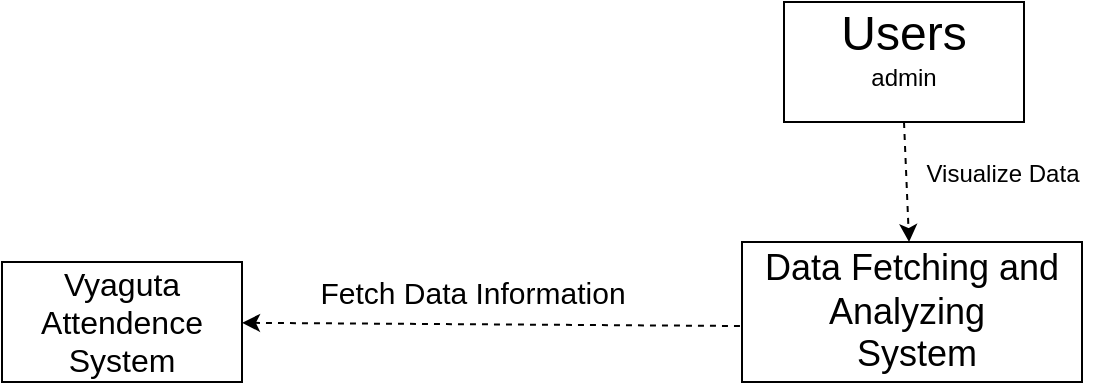 <mxfile version="24.7.14">
  <diagram name="Page-1" id="k5lufUppnij_m6aGm4VU">
    <mxGraphModel dx="1434" dy="794" grid="0" gridSize="10" guides="1" tooltips="1" connect="1" arrows="1" fold="1" page="1" pageScale="1" pageWidth="850" pageHeight="1100" math="0" shadow="0">
      <root>
        <mxCell id="0" />
        <mxCell id="1" parent="0" />
        <mxCell id="mhDi8RUBU3r3SvbN5fD3-1" value="&lt;font style=&quot;font-size: 16px;&quot;&gt;Vyaguta Attendence System&lt;br&gt;&lt;/font&gt;" style="rounded=0;whiteSpace=wrap;html=1;" parent="1" vertex="1">
          <mxGeometry x="120" y="180" width="120" height="60" as="geometry" />
        </mxCell>
        <mxCell id="mhDi8RUBU3r3SvbN5fD3-2" value="&lt;div&gt;&lt;font style=&quot;font-size: 18px;&quot;&gt;Data Fetching and Analyzing&amp;nbsp;&lt;/font&gt;&lt;/div&gt;&lt;div&gt;&lt;font style=&quot;font-size: 18px;&quot;&gt;&amp;nbsp;System&lt;/font&gt;&lt;/div&gt;" style="rounded=0;whiteSpace=wrap;html=1;" parent="1" vertex="1">
          <mxGeometry x="490" y="170" width="170" height="70" as="geometry" />
        </mxCell>
        <mxCell id="mhDi8RUBU3r3SvbN5fD3-3" value="" style="endArrow=classic;html=1;rounded=0;dashed=1;exitX=-0.006;exitY=0.6;exitDx=0;exitDy=0;exitPerimeter=0;" parent="1" source="mhDi8RUBU3r3SvbN5fD3-2" target="mhDi8RUBU3r3SvbN5fD3-1" edge="1">
          <mxGeometry width="50" height="50" relative="1" as="geometry">
            <mxPoint x="480" y="210" as="sourcePoint" />
            <mxPoint x="450" y="230" as="targetPoint" />
          </mxGeometry>
        </mxCell>
        <mxCell id="mhDi8RUBU3r3SvbN5fD3-4" value="&lt;font style=&quot;font-size: 15px;&quot;&gt;Fetch Data Information &lt;br&gt;&lt;/font&gt;" style="text;html=1;align=center;verticalAlign=middle;resizable=0;points=[];autosize=1;strokeColor=none;fillColor=none;" parent="1" vertex="1">
          <mxGeometry x="270" y="180" width="170" height="30" as="geometry" />
        </mxCell>
        <mxCell id="mhDi8RUBU3r3SvbN5fD3-5" value="&lt;div&gt;&lt;font style=&quot;font-size: 24px;&quot;&gt;Users&lt;br&gt;&lt;/font&gt;&lt;/div&gt;&lt;div style=&quot;&quot;&gt;&lt;font style=&quot;font-size: 12px;&quot;&gt;admin&lt;/font&gt;&lt;/div&gt;&lt;div style=&quot;&quot;&gt;&lt;font style=&quot;font-size: 12px;&quot;&gt;&lt;br&gt;&lt;/font&gt;&lt;/div&gt;" style="rounded=0;whiteSpace=wrap;html=1;" parent="1" vertex="1">
          <mxGeometry x="511" y="50" width="120" height="60" as="geometry" />
        </mxCell>
        <mxCell id="mhDi8RUBU3r3SvbN5fD3-6" value="" style="endArrow=classic;html=1;rounded=0;dashed=1;exitX=0.5;exitY=1;exitDx=0;exitDy=0;" parent="1" source="mhDi8RUBU3r3SvbN5fD3-5" target="mhDi8RUBU3r3SvbN5fD3-2" edge="1">
          <mxGeometry width="50" height="50" relative="1" as="geometry">
            <mxPoint x="516" y="220" as="sourcePoint" />
            <mxPoint x="250" y="220" as="targetPoint" />
          </mxGeometry>
        </mxCell>
        <mxCell id="mhDi8RUBU3r3SvbN5fD3-7" value="&lt;div&gt;Visualize Data&lt;/div&gt;&lt;div&gt;&lt;br&gt;&lt;/div&gt;" style="text;html=1;align=center;verticalAlign=middle;resizable=0;points=[];autosize=1;strokeColor=none;fillColor=none;" parent="1" vertex="1">
          <mxGeometry x="570" y="123" width="100" height="40" as="geometry" />
        </mxCell>
      </root>
    </mxGraphModel>
  </diagram>
</mxfile>
